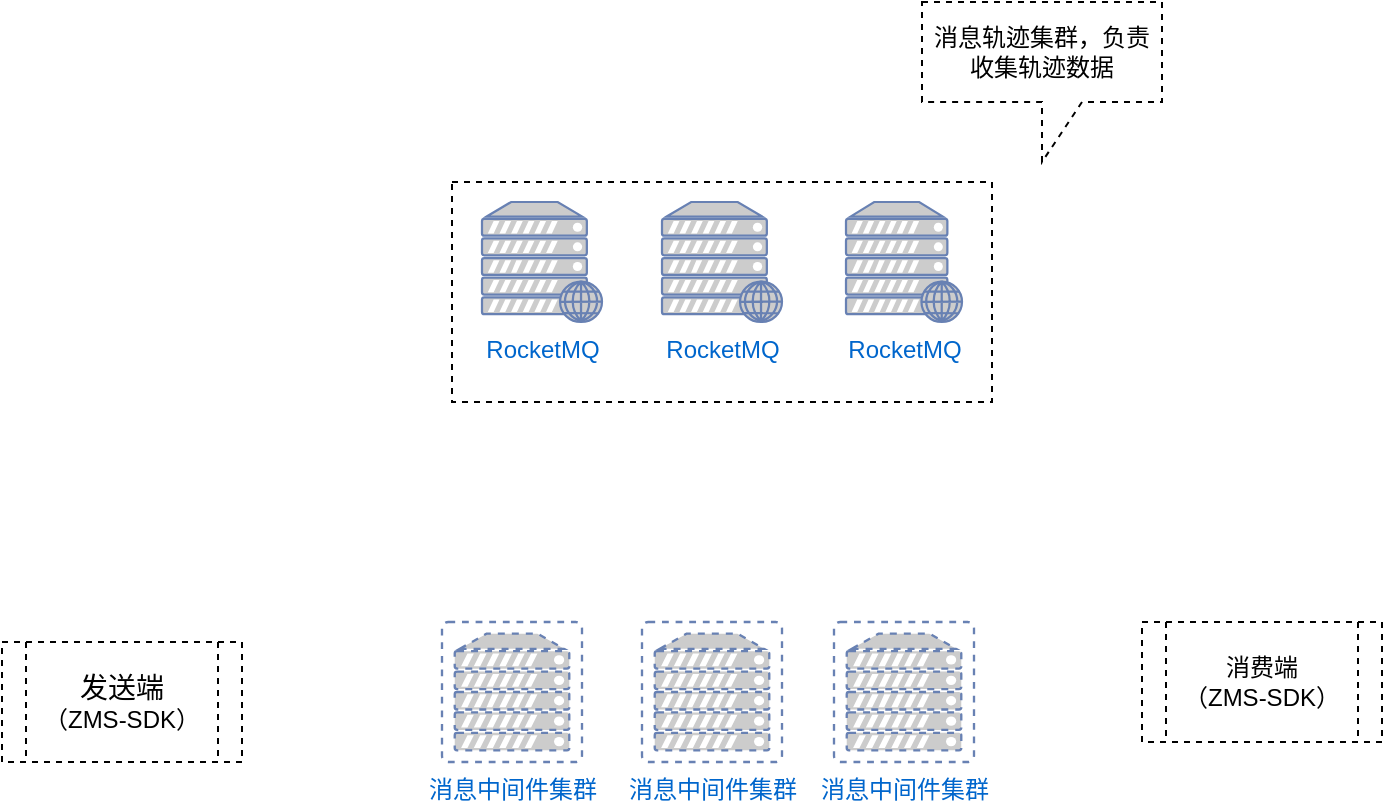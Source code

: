 <mxfile version="10.7.9" type="github"><diagram id="fp1_iBGA2-fZ-iOumSFc" name="Page-1"><mxGraphModel dx="1360" dy="691" grid="1" gridSize="10" guides="1" tooltips="1" connect="1" arrows="1" fold="1" page="1" pageScale="1" pageWidth="827" pageHeight="1169" math="0" shadow="0"><root><mxCell id="0"/><mxCell id="1" parent="0"/><mxCell id="sJ8i0o-DpwKmVfm8Jvcz-1" value="" style="rounded=0;whiteSpace=wrap;html=1;dashed=1;" vertex="1" parent="1"><mxGeometry x="295" y="160" width="270" height="110" as="geometry"/></mxCell><mxCell id="8tRWTCW-AiNjMvpCFfD3-1" value="RocketMQ" style="fontColor=#0066CC;verticalAlign=top;verticalLabelPosition=bottom;labelPosition=center;align=center;html=1;outlineConnect=0;fillColor=#CCCCCC;strokeColor=#6881B3;gradientColor=none;gradientDirection=north;strokeWidth=2;shape=mxgraph.networks.web_server;" parent="1" vertex="1"><mxGeometry x="310" y="170" width="60" height="60" as="geometry"/></mxCell><mxCell id="8tRWTCW-AiNjMvpCFfD3-2" value="RocketMQ" style="fontColor=#0066CC;verticalAlign=top;verticalLabelPosition=bottom;labelPosition=center;align=center;html=1;outlineConnect=0;fillColor=#CCCCCC;strokeColor=#6881B3;gradientColor=none;gradientDirection=north;strokeWidth=2;shape=mxgraph.networks.web_server;" parent="1" vertex="1"><mxGeometry x="400" y="170" width="60" height="60" as="geometry"/></mxCell><mxCell id="8tRWTCW-AiNjMvpCFfD3-3" value="RocketMQ" style="fontColor=#0066CC;verticalAlign=top;verticalLabelPosition=bottom;labelPosition=center;align=center;html=1;outlineConnect=0;fillColor=#CCCCCC;strokeColor=#6881B3;gradientColor=none;gradientDirection=north;strokeWidth=2;shape=mxgraph.networks.web_server;" parent="1" vertex="1"><mxGeometry x="492" y="170" width="58" height="60" as="geometry"/></mxCell><mxCell id="sJ8i0o-DpwKmVfm8Jvcz-2" value="消息轨迹集群，负责收集轨迹数据" style="shape=callout;whiteSpace=wrap;html=1;perimeter=calloutPerimeter;dashed=1;" vertex="1" parent="1"><mxGeometry x="530" y="70" width="120" height="80" as="geometry"/></mxCell><mxCell id="sJ8i0o-DpwKmVfm8Jvcz-4" value="&lt;font style=&quot;font-size: 14px&quot;&gt;发送端&lt;/font&gt;&lt;br&gt;（ZMS-SDK）&lt;br&gt;" style="shape=process;whiteSpace=wrap;html=1;backgroundOutline=1;dashed=1;" vertex="1" parent="1"><mxGeometry x="70" y="390" width="120" height="60" as="geometry"/></mxCell><mxCell id="sJ8i0o-DpwKmVfm8Jvcz-5" value="&lt;font style=&quot;font-size: 12px&quot;&gt;消费端&lt;br&gt;（ZMS-SDK）&lt;/font&gt;" style="shape=process;whiteSpace=wrap;html=1;backgroundOutline=1;dashed=1;" vertex="1" parent="1"><mxGeometry x="640" y="380" width="120" height="60" as="geometry"/></mxCell><mxCell id="sJ8i0o-DpwKmVfm8Jvcz-8" value="消息中间件集群" style="fontColor=#0066CC;verticalAlign=top;verticalLabelPosition=bottom;labelPosition=center;align=center;html=1;outlineConnect=0;fillColor=#CCCCCC;strokeColor=#6881B3;gradientColor=none;gradientDirection=north;strokeWidth=2;shape=mxgraph.networks.virtual_server;dashed=1;" vertex="1" parent="1"><mxGeometry x="290" y="380" width="70" height="70" as="geometry"/></mxCell><mxCell id="sJ8i0o-DpwKmVfm8Jvcz-9" value="消息中间件集群" style="fontColor=#0066CC;verticalAlign=top;verticalLabelPosition=bottom;labelPosition=center;align=center;html=1;outlineConnect=0;fillColor=#CCCCCC;strokeColor=#6881B3;gradientColor=none;gradientDirection=north;strokeWidth=2;shape=mxgraph.networks.virtual_server;dashed=1;" vertex="1" parent="1"><mxGeometry x="390" y="380" width="70" height="70" as="geometry"/></mxCell><mxCell id="sJ8i0o-DpwKmVfm8Jvcz-10" value="消息中间件集群" style="fontColor=#0066CC;verticalAlign=top;verticalLabelPosition=bottom;labelPosition=center;align=center;html=1;outlineConnect=0;fillColor=#CCCCCC;strokeColor=#6881B3;gradientColor=none;gradientDirection=north;strokeWidth=2;shape=mxgraph.networks.virtual_server;dashed=1;" vertex="1" parent="1"><mxGeometry x="486" y="380" width="70" height="70" as="geometry"/></mxCell></root></mxGraphModel></diagram></mxfile>